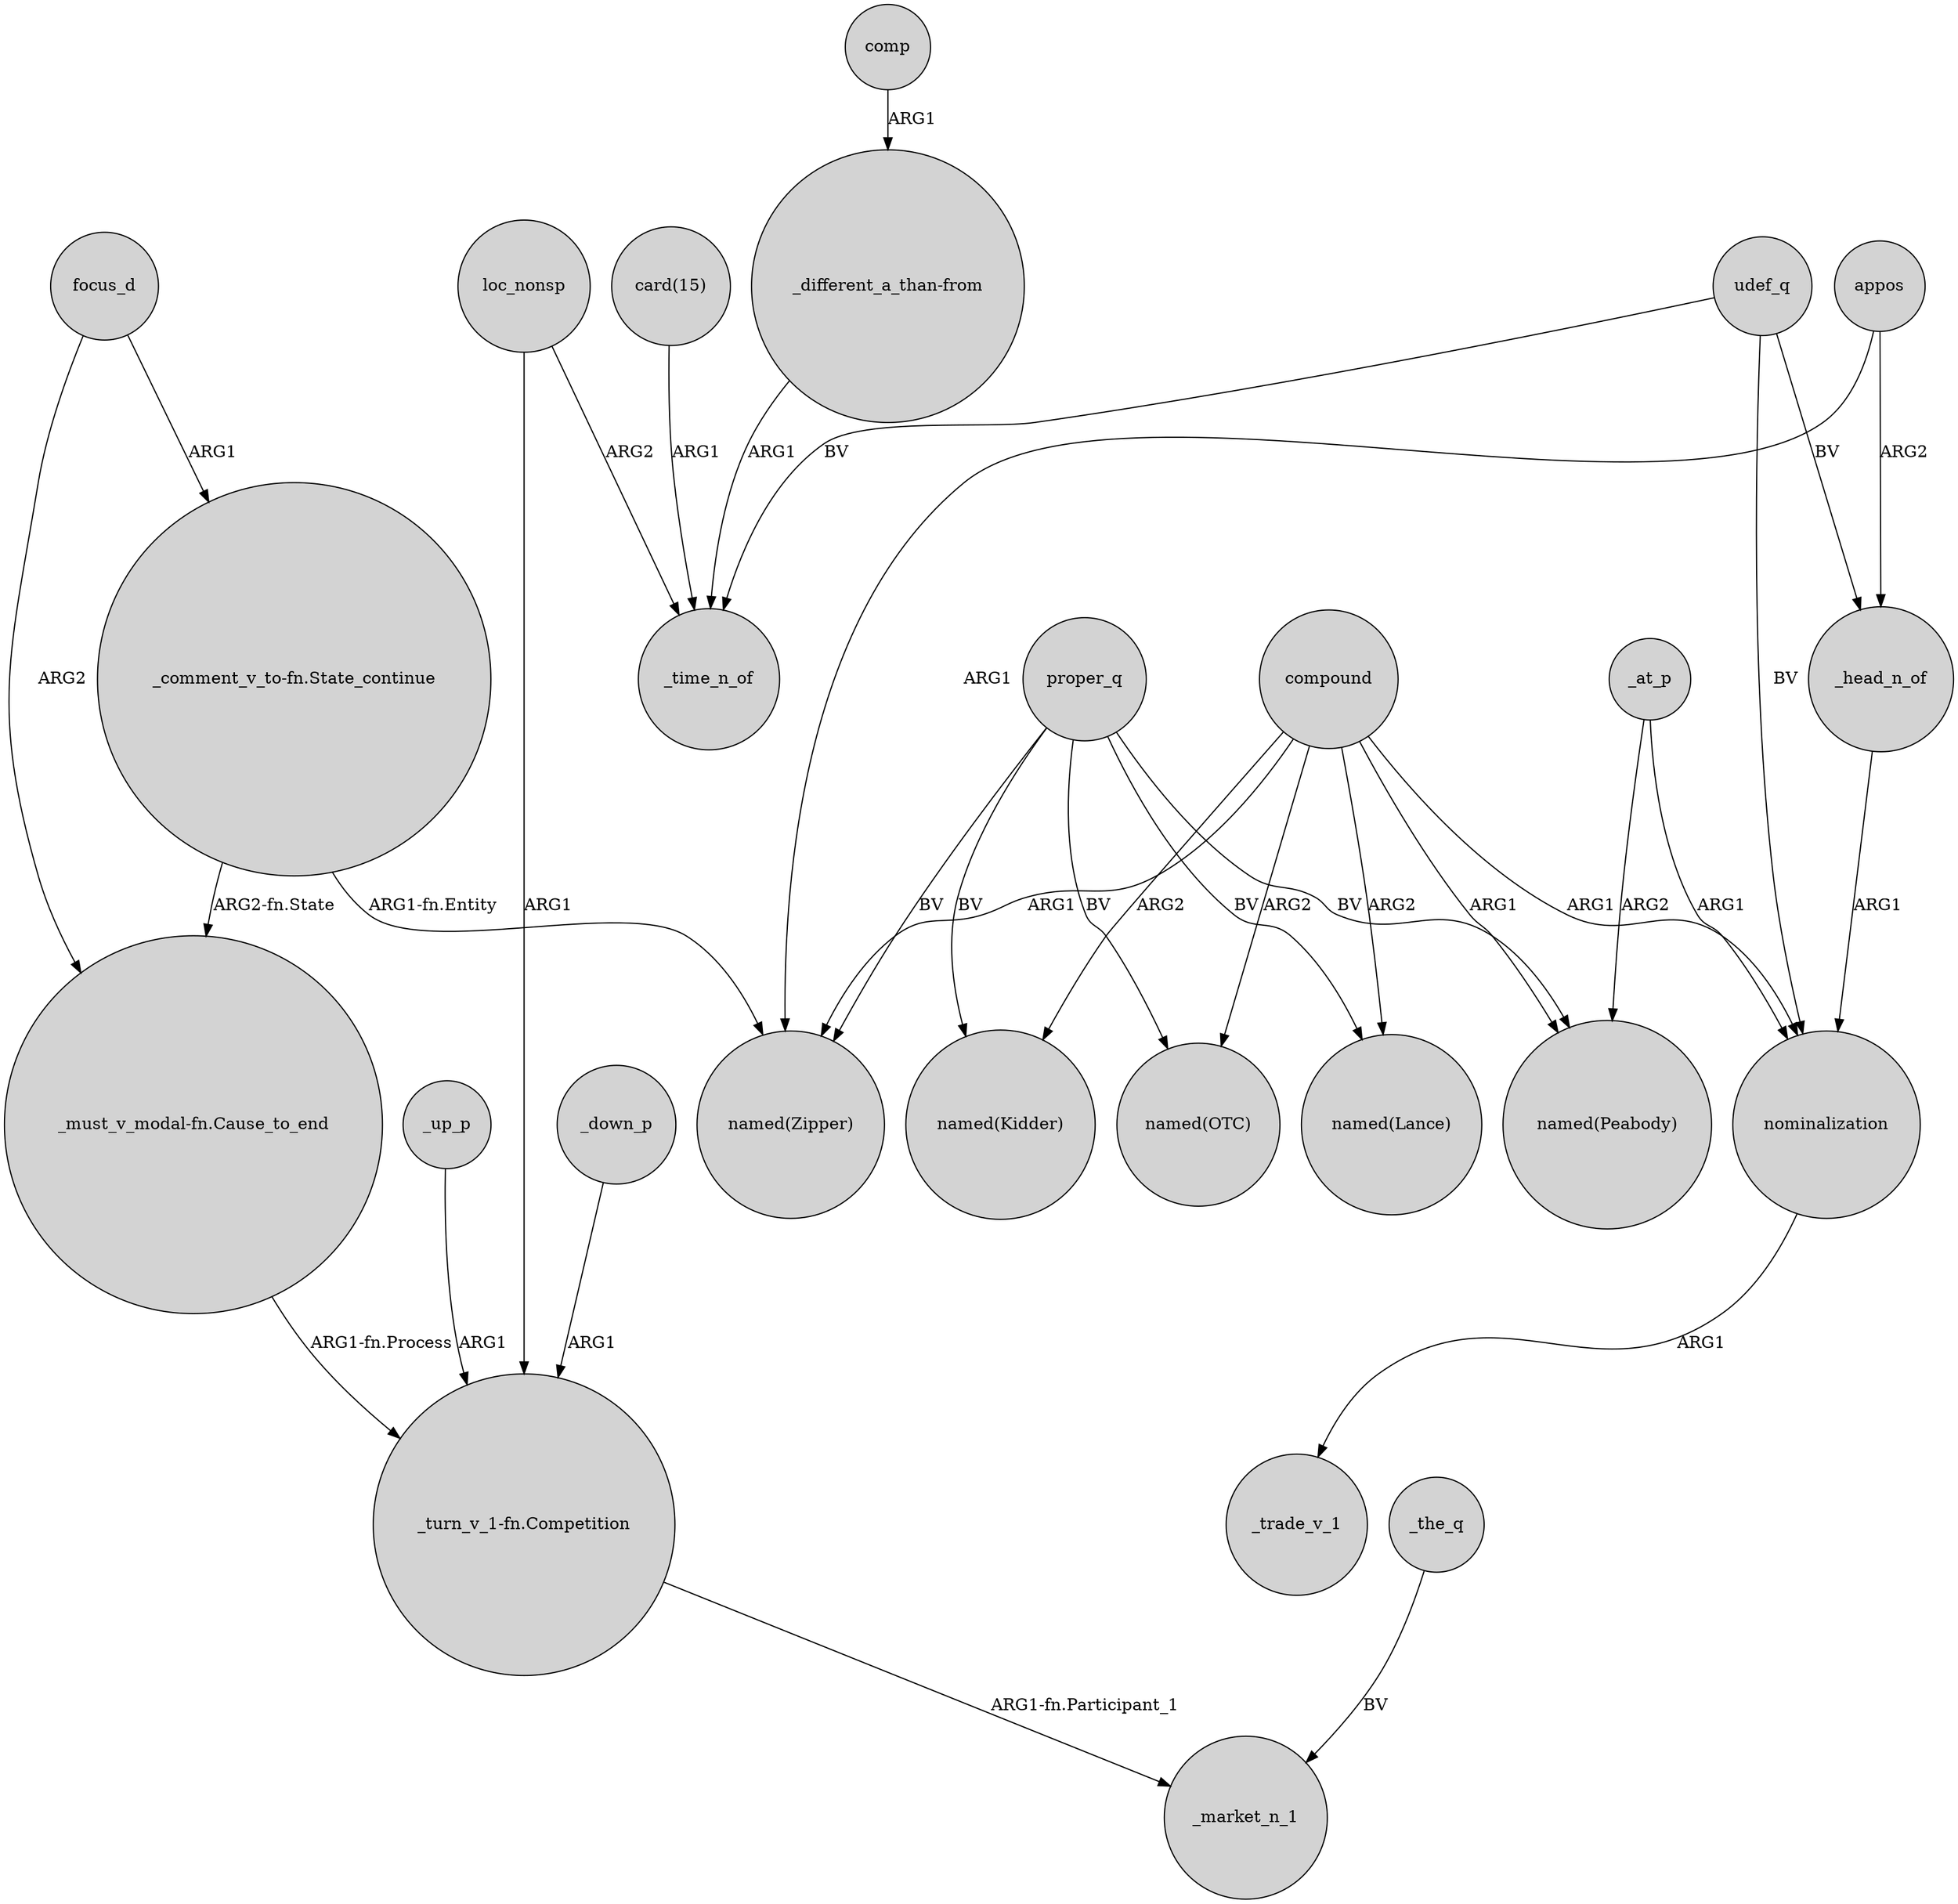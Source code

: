digraph {
	node [shape=circle style=filled]
	_head_n_of -> nominalization [label=ARG1]
	focus_d -> "_comment_v_to-fn.State_continue" [label=ARG1]
	"_comment_v_to-fn.State_continue" -> "named(Zipper)" [label="ARG1-fn.Entity"]
	_down_p -> "_turn_v_1-fn.Competition" [label=ARG1]
	"_must_v_modal-fn.Cause_to_end" -> "_turn_v_1-fn.Competition" [label="ARG1-fn.Process"]
	udef_q -> _time_n_of [label=BV]
	appos -> "named(Zipper)" [label=ARG1]
	compound -> "named(Peabody)" [label=ARG1]
	proper_q -> "named(Peabody)" [label=BV]
	_up_p -> "_turn_v_1-fn.Competition" [label=ARG1]
	udef_q -> nominalization [label=BV]
	focus_d -> "_must_v_modal-fn.Cause_to_end" [label=ARG2]
	udef_q -> _head_n_of [label=BV]
	_the_q -> _market_n_1 [label=BV]
	"_turn_v_1-fn.Competition" -> _market_n_1 [label="ARG1-fn.Participant_1"]
	compound -> nominalization [label=ARG1]
	_at_p -> nominalization [label=ARG1]
	proper_q -> "named(OTC)" [label=BV]
	compound -> "named(Kidder)" [label=ARG2]
	proper_q -> "named(Zipper)" [label=BV]
	_at_p -> "named(Peabody)" [label=ARG2]
	"_different_a_than-from" -> _time_n_of [label=ARG1]
	compound -> "named(Zipper)" [label=ARG1]
	compound -> "named(Lance)" [label=ARG2]
	comp -> "_different_a_than-from" [label=ARG1]
	loc_nonsp -> "_turn_v_1-fn.Competition" [label=ARG1]
	proper_q -> "named(Lance)" [label=BV]
	loc_nonsp -> _time_n_of [label=ARG2]
	"card(15)" -> _time_n_of [label=ARG1]
	"_comment_v_to-fn.State_continue" -> "_must_v_modal-fn.Cause_to_end" [label="ARG2-fn.State"]
	appos -> _head_n_of [label=ARG2]
	proper_q -> "named(Kidder)" [label=BV]
	nominalization -> _trade_v_1 [label=ARG1]
	compound -> "named(OTC)" [label=ARG2]
}
